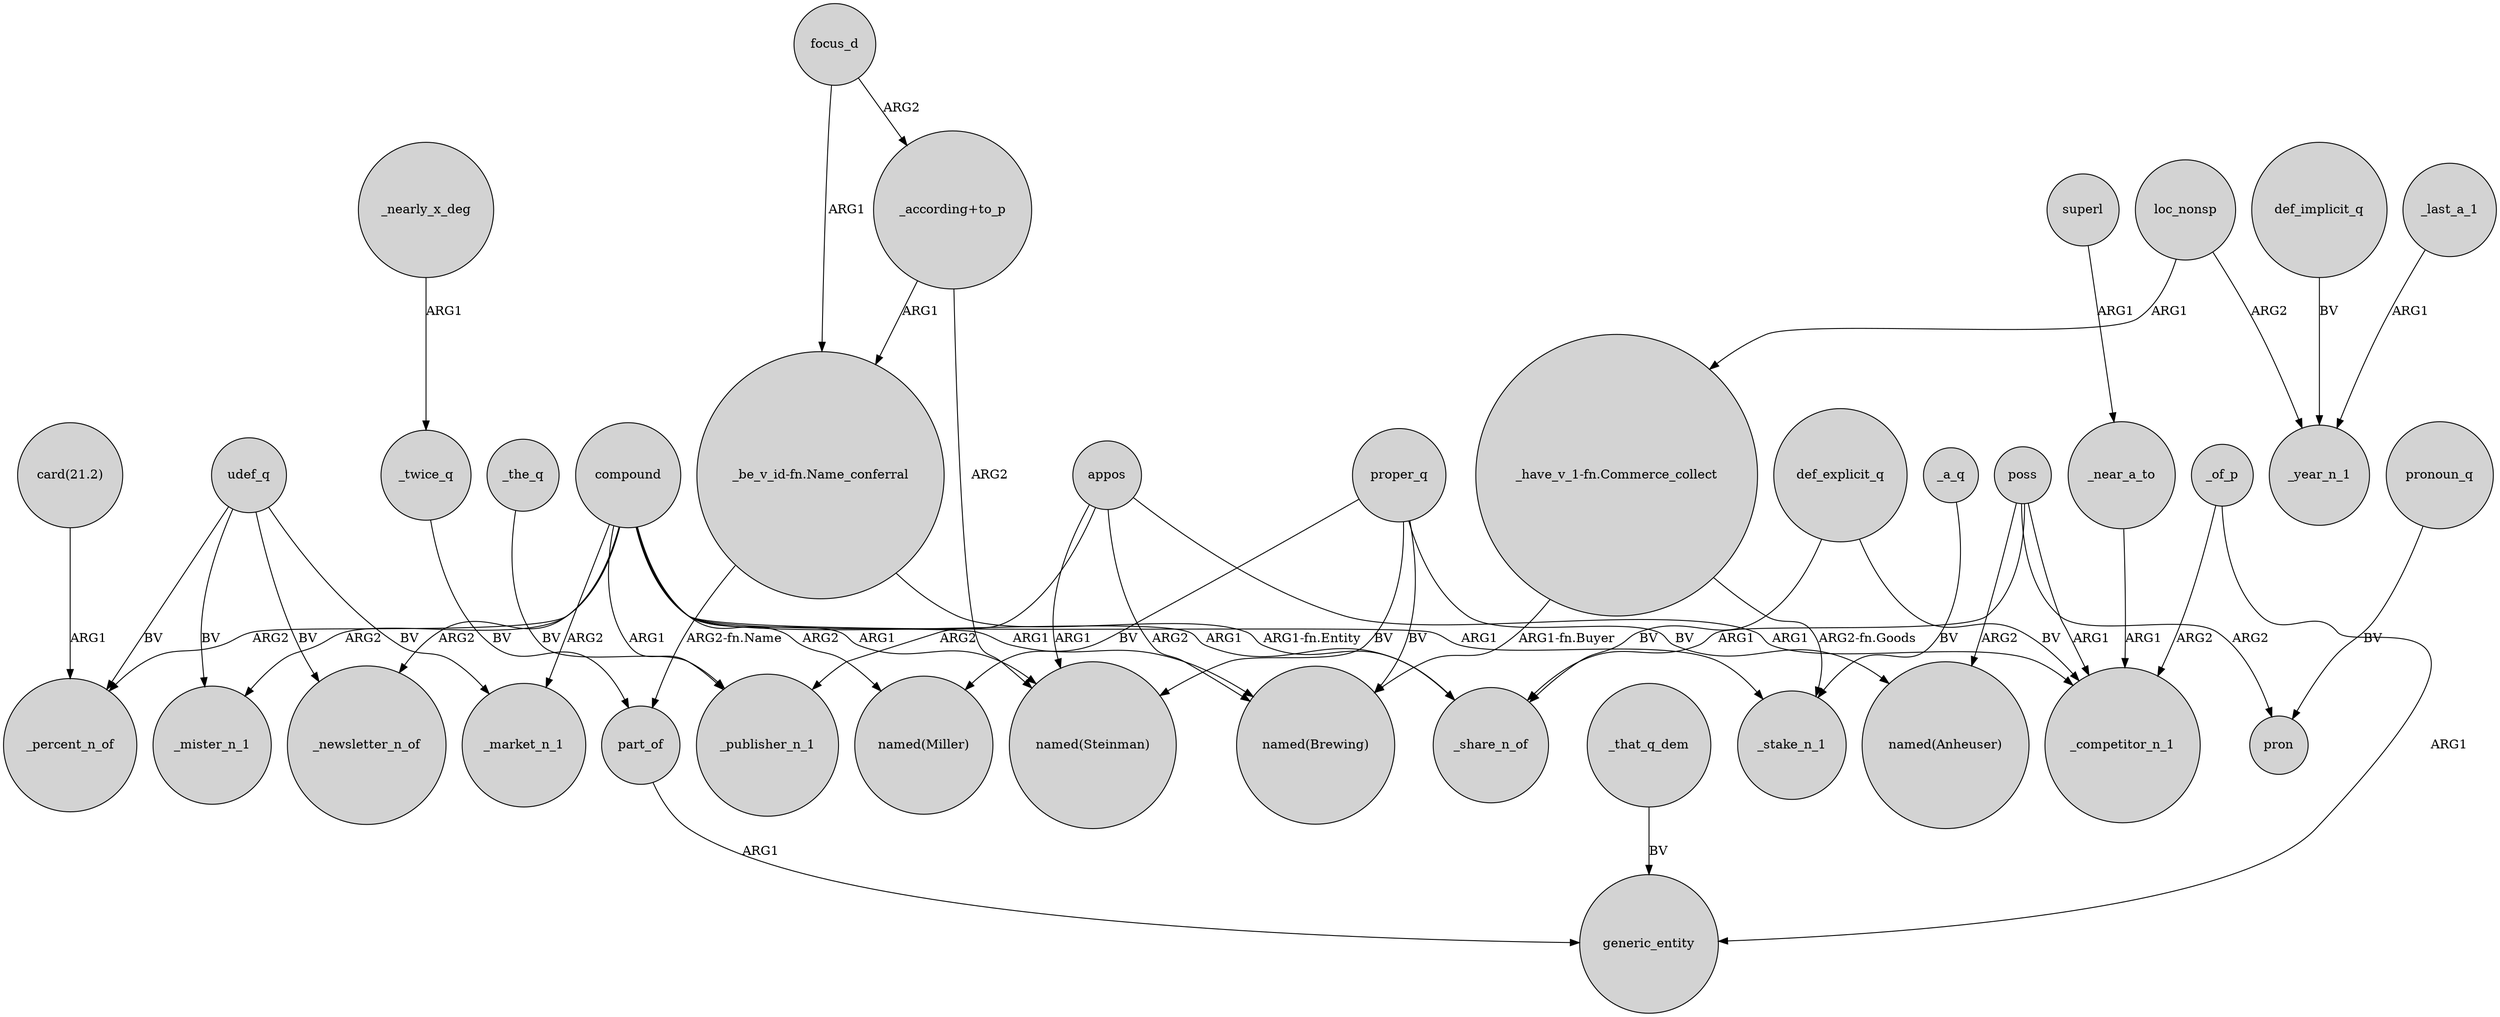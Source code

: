 digraph {
	node [shape=circle style=filled]
	compound -> _newsletter_n_of [label=ARG2]
	poss -> "named(Anheuser)" [label=ARG2]
	proper_q -> "named(Steinman)" [label=BV]
	udef_q -> _market_n_1 [label=BV]
	compound -> _mister_n_1 [label=ARG2]
	"_according+to_p" -> "named(Steinman)" [label=ARG2]
	loc_nonsp -> "_have_v_1-fn.Commerce_collect" [label=ARG1]
	proper_q -> "named(Miller)" [label=BV]
	compound -> _publisher_n_1 [label=ARG1]
	compound -> _market_n_1 [label=ARG2]
	compound -> _share_n_of [label=ARG1]
	def_implicit_q -> _year_n_1 [label=BV]
	"_have_v_1-fn.Commerce_collect" -> _stake_n_1 [label="ARG2-fn.Goods"]
	focus_d -> "_according+to_p" [label=ARG2]
	def_explicit_q -> _share_n_of [label=BV]
	_of_p -> generic_entity [label=ARG1]
	udef_q -> _mister_n_1 [label=BV]
	_the_q -> _publisher_n_1 [label=BV]
	def_explicit_q -> _competitor_n_1 [label=BV]
	appos -> "named(Steinman)" [label=ARG1]
	proper_q -> "named(Anheuser)" [label=BV]
	loc_nonsp -> _year_n_1 [label=ARG2]
	_near_a_to -> _competitor_n_1 [label=ARG1]
	compound -> "named(Steinman)" [label=ARG1]
	pronoun_q -> pron [label=BV]
	focus_d -> "_be_v_id-fn.Name_conferral" [label=ARG1]
	"_be_v_id-fn.Name_conferral" -> part_of [label="ARG2-fn.Name"]
	poss -> pron [label=ARG2]
	superl -> _near_a_to [label=ARG1]
	proper_q -> "named(Brewing)" [label=BV]
	udef_q -> _percent_n_of [label=BV]
	poss -> _share_n_of [label=ARG1]
	compound -> _stake_n_1 [label=ARG1]
	compound -> _percent_n_of [label=ARG2]
	_last_a_1 -> _year_n_1 [label=ARG1]
	_twice_q -> part_of [label=BV]
	_nearly_x_deg -> _twice_q [label=ARG1]
	_of_p -> _competitor_n_1 [label=ARG2]
	"_according+to_p" -> "_be_v_id-fn.Name_conferral" [label=ARG1]
	"_have_v_1-fn.Commerce_collect" -> "named(Brewing)" [label="ARG1-fn.Buyer"]
	udef_q -> _newsletter_n_of [label=BV]
	"card(21.2)" -> _percent_n_of [label=ARG1]
	compound -> "named(Miller)" [label=ARG2]
	part_of -> generic_entity [label=ARG1]
	_that_q_dem -> generic_entity [label=BV]
	appos -> _competitor_n_1 [label=ARG1]
	appos -> "named(Brewing)" [label=ARG2]
	poss -> _competitor_n_1 [label=ARG1]
	_a_q -> _stake_n_1 [label=BV]
	compound -> "named(Brewing)" [label=ARG1]
	appos -> _publisher_n_1 [label=ARG2]
	"_be_v_id-fn.Name_conferral" -> _share_n_of [label="ARG1-fn.Entity"]
}

